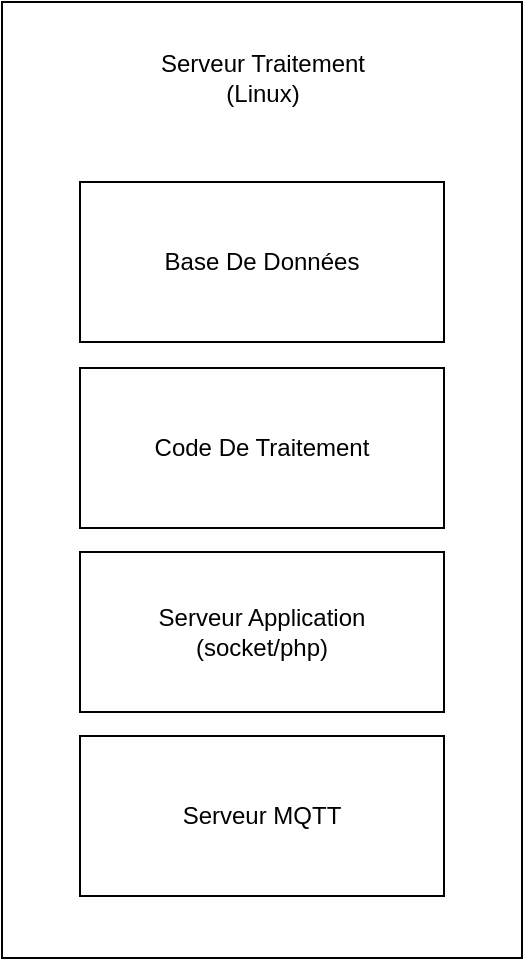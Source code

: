 <mxfile version="26.0.9">
  <diagram name="Page-1" id="4Rl1KOQ5e_K7sw6ODg2t">
    <mxGraphModel dx="3062" dy="1348" grid="0" gridSize="10" guides="1" tooltips="1" connect="1" arrows="1" fold="1" page="0" pageScale="1" pageWidth="827" pageHeight="1169" math="0" shadow="0">
      <root>
        <mxCell id="0" />
        <mxCell id="1" parent="0" />
        <mxCell id="GUHguhEJ7RxG043piMK7-3" value="" style="rounded=0;whiteSpace=wrap;html=1;" vertex="1" parent="1">
          <mxGeometry x="-9" y="-99" width="260" height="478" as="geometry" />
        </mxCell>
        <mxCell id="GUHguhEJ7RxG043piMK7-4" value="Serveur Traitement (Linux)" style="text;html=1;align=center;verticalAlign=middle;whiteSpace=wrap;rounded=0;" vertex="1" parent="1">
          <mxGeometry x="64.5" y="-76" width="113" height="30" as="geometry" />
        </mxCell>
        <mxCell id="GUHguhEJ7RxG043piMK7-6" value="" style="group" vertex="1" connectable="0" parent="1">
          <mxGeometry x="30" y="-9" width="182" height="80" as="geometry" />
        </mxCell>
        <mxCell id="GUHguhEJ7RxG043piMK7-1" value="Base De Données" style="rounded=0;whiteSpace=wrap;html=1;" vertex="1" parent="GUHguhEJ7RxG043piMK7-6">
          <mxGeometry width="182" height="80" as="geometry" />
        </mxCell>
        <mxCell id="GUHguhEJ7RxG043piMK7-7" value="Code De Traitement" style="rounded=0;whiteSpace=wrap;html=1;" vertex="1" parent="1">
          <mxGeometry x="30" y="84" width="182" height="80" as="geometry" />
        </mxCell>
        <mxCell id="GUHguhEJ7RxG043piMK7-8" value="Serveur Application&lt;br&gt;(socket/php)" style="rounded=0;whiteSpace=wrap;html=1;" vertex="1" parent="1">
          <mxGeometry x="30" y="176" width="182" height="80" as="geometry" />
        </mxCell>
        <mxCell id="GUHguhEJ7RxG043piMK7-9" value="Serveur MQTT" style="rounded=0;whiteSpace=wrap;html=1;" vertex="1" parent="1">
          <mxGeometry x="30" y="268" width="182" height="80" as="geometry" />
        </mxCell>
      </root>
    </mxGraphModel>
  </diagram>
</mxfile>
